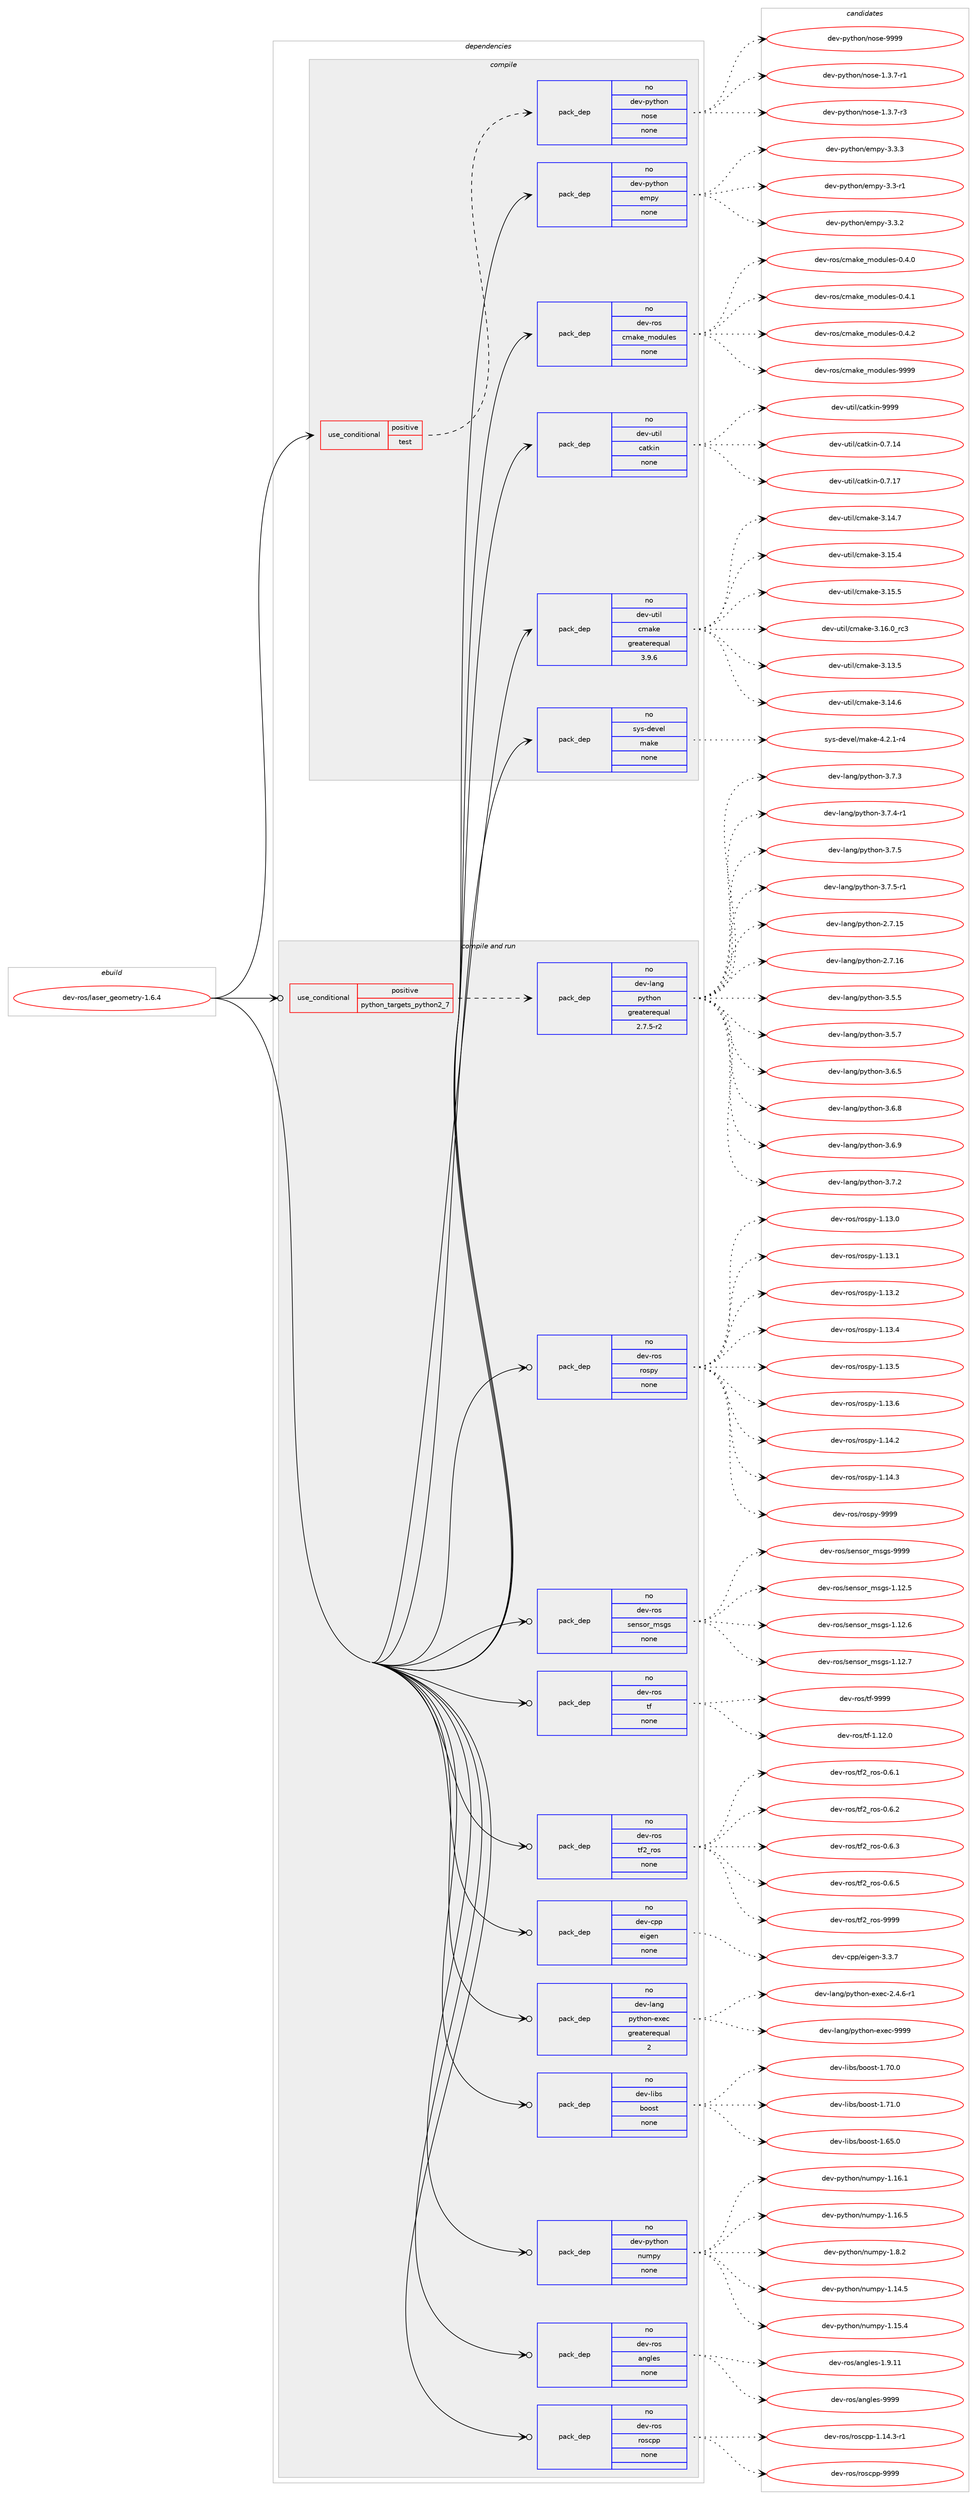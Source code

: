 digraph prolog {

# *************
# Graph options
# *************

newrank=true;
concentrate=true;
compound=true;
graph [rankdir=LR,fontname=Helvetica,fontsize=10,ranksep=1.5];#, ranksep=2.5, nodesep=0.2];
edge  [arrowhead=vee];
node  [fontname=Helvetica,fontsize=10];

# **********
# The ebuild
# **********

subgraph cluster_leftcol {
color=gray;
rank=same;
label=<<i>ebuild</i>>;
id [label="dev-ros/laser_geometry-1.6.4", color=red, width=4, href="../dev-ros/laser_geometry-1.6.4.svg"];
}

# ****************
# The dependencies
# ****************

subgraph cluster_midcol {
color=gray;
label=<<i>dependencies</i>>;
subgraph cluster_compile {
fillcolor="#eeeeee";
style=filled;
label=<<i>compile</i>>;
subgraph cond153707 {
dependency655436 [label=<<TABLE BORDER="0" CELLBORDER="1" CELLSPACING="0" CELLPADDING="4"><TR><TD ROWSPAN="3" CELLPADDING="10">use_conditional</TD></TR><TR><TD>positive</TD></TR><TR><TD>test</TD></TR></TABLE>>, shape=none, color=red];
subgraph pack489823 {
dependency655437 [label=<<TABLE BORDER="0" CELLBORDER="1" CELLSPACING="0" CELLPADDING="4" WIDTH="220"><TR><TD ROWSPAN="6" CELLPADDING="30">pack_dep</TD></TR><TR><TD WIDTH="110">no</TD></TR><TR><TD>dev-python</TD></TR><TR><TD>nose</TD></TR><TR><TD>none</TD></TR><TR><TD></TD></TR></TABLE>>, shape=none, color=blue];
}
dependency655436:e -> dependency655437:w [weight=20,style="dashed",arrowhead="vee"];
}
id:e -> dependency655436:w [weight=20,style="solid",arrowhead="vee"];
subgraph pack489824 {
dependency655438 [label=<<TABLE BORDER="0" CELLBORDER="1" CELLSPACING="0" CELLPADDING="4" WIDTH="220"><TR><TD ROWSPAN="6" CELLPADDING="30">pack_dep</TD></TR><TR><TD WIDTH="110">no</TD></TR><TR><TD>dev-python</TD></TR><TR><TD>empy</TD></TR><TR><TD>none</TD></TR><TR><TD></TD></TR></TABLE>>, shape=none, color=blue];
}
id:e -> dependency655438:w [weight=20,style="solid",arrowhead="vee"];
subgraph pack489825 {
dependency655439 [label=<<TABLE BORDER="0" CELLBORDER="1" CELLSPACING="0" CELLPADDING="4" WIDTH="220"><TR><TD ROWSPAN="6" CELLPADDING="30">pack_dep</TD></TR><TR><TD WIDTH="110">no</TD></TR><TR><TD>dev-ros</TD></TR><TR><TD>cmake_modules</TD></TR><TR><TD>none</TD></TR><TR><TD></TD></TR></TABLE>>, shape=none, color=blue];
}
id:e -> dependency655439:w [weight=20,style="solid",arrowhead="vee"];
subgraph pack489826 {
dependency655440 [label=<<TABLE BORDER="0" CELLBORDER="1" CELLSPACING="0" CELLPADDING="4" WIDTH="220"><TR><TD ROWSPAN="6" CELLPADDING="30">pack_dep</TD></TR><TR><TD WIDTH="110">no</TD></TR><TR><TD>dev-util</TD></TR><TR><TD>catkin</TD></TR><TR><TD>none</TD></TR><TR><TD></TD></TR></TABLE>>, shape=none, color=blue];
}
id:e -> dependency655440:w [weight=20,style="solid",arrowhead="vee"];
subgraph pack489827 {
dependency655441 [label=<<TABLE BORDER="0" CELLBORDER="1" CELLSPACING="0" CELLPADDING="4" WIDTH="220"><TR><TD ROWSPAN="6" CELLPADDING="30">pack_dep</TD></TR><TR><TD WIDTH="110">no</TD></TR><TR><TD>dev-util</TD></TR><TR><TD>cmake</TD></TR><TR><TD>greaterequal</TD></TR><TR><TD>3.9.6</TD></TR></TABLE>>, shape=none, color=blue];
}
id:e -> dependency655441:w [weight=20,style="solid",arrowhead="vee"];
subgraph pack489828 {
dependency655442 [label=<<TABLE BORDER="0" CELLBORDER="1" CELLSPACING="0" CELLPADDING="4" WIDTH="220"><TR><TD ROWSPAN="6" CELLPADDING="30">pack_dep</TD></TR><TR><TD WIDTH="110">no</TD></TR><TR><TD>sys-devel</TD></TR><TR><TD>make</TD></TR><TR><TD>none</TD></TR><TR><TD></TD></TR></TABLE>>, shape=none, color=blue];
}
id:e -> dependency655442:w [weight=20,style="solid",arrowhead="vee"];
}
subgraph cluster_compileandrun {
fillcolor="#eeeeee";
style=filled;
label=<<i>compile and run</i>>;
subgraph cond153708 {
dependency655443 [label=<<TABLE BORDER="0" CELLBORDER="1" CELLSPACING="0" CELLPADDING="4"><TR><TD ROWSPAN="3" CELLPADDING="10">use_conditional</TD></TR><TR><TD>positive</TD></TR><TR><TD>python_targets_python2_7</TD></TR></TABLE>>, shape=none, color=red];
subgraph pack489829 {
dependency655444 [label=<<TABLE BORDER="0" CELLBORDER="1" CELLSPACING="0" CELLPADDING="4" WIDTH="220"><TR><TD ROWSPAN="6" CELLPADDING="30">pack_dep</TD></TR><TR><TD WIDTH="110">no</TD></TR><TR><TD>dev-lang</TD></TR><TR><TD>python</TD></TR><TR><TD>greaterequal</TD></TR><TR><TD>2.7.5-r2</TD></TR></TABLE>>, shape=none, color=blue];
}
dependency655443:e -> dependency655444:w [weight=20,style="dashed",arrowhead="vee"];
}
id:e -> dependency655443:w [weight=20,style="solid",arrowhead="odotvee"];
subgraph pack489830 {
dependency655445 [label=<<TABLE BORDER="0" CELLBORDER="1" CELLSPACING="0" CELLPADDING="4" WIDTH="220"><TR><TD ROWSPAN="6" CELLPADDING="30">pack_dep</TD></TR><TR><TD WIDTH="110">no</TD></TR><TR><TD>dev-cpp</TD></TR><TR><TD>eigen</TD></TR><TR><TD>none</TD></TR><TR><TD></TD></TR></TABLE>>, shape=none, color=blue];
}
id:e -> dependency655445:w [weight=20,style="solid",arrowhead="odotvee"];
subgraph pack489831 {
dependency655446 [label=<<TABLE BORDER="0" CELLBORDER="1" CELLSPACING="0" CELLPADDING="4" WIDTH="220"><TR><TD ROWSPAN="6" CELLPADDING="30">pack_dep</TD></TR><TR><TD WIDTH="110">no</TD></TR><TR><TD>dev-lang</TD></TR><TR><TD>python-exec</TD></TR><TR><TD>greaterequal</TD></TR><TR><TD>2</TD></TR></TABLE>>, shape=none, color=blue];
}
id:e -> dependency655446:w [weight=20,style="solid",arrowhead="odotvee"];
subgraph pack489832 {
dependency655447 [label=<<TABLE BORDER="0" CELLBORDER="1" CELLSPACING="0" CELLPADDING="4" WIDTH="220"><TR><TD ROWSPAN="6" CELLPADDING="30">pack_dep</TD></TR><TR><TD WIDTH="110">no</TD></TR><TR><TD>dev-libs</TD></TR><TR><TD>boost</TD></TR><TR><TD>none</TD></TR><TR><TD></TD></TR></TABLE>>, shape=none, color=blue];
}
id:e -> dependency655447:w [weight=20,style="solid",arrowhead="odotvee"];
subgraph pack489833 {
dependency655448 [label=<<TABLE BORDER="0" CELLBORDER="1" CELLSPACING="0" CELLPADDING="4" WIDTH="220"><TR><TD ROWSPAN="6" CELLPADDING="30">pack_dep</TD></TR><TR><TD WIDTH="110">no</TD></TR><TR><TD>dev-python</TD></TR><TR><TD>numpy</TD></TR><TR><TD>none</TD></TR><TR><TD></TD></TR></TABLE>>, shape=none, color=blue];
}
id:e -> dependency655448:w [weight=20,style="solid",arrowhead="odotvee"];
subgraph pack489834 {
dependency655449 [label=<<TABLE BORDER="0" CELLBORDER="1" CELLSPACING="0" CELLPADDING="4" WIDTH="220"><TR><TD ROWSPAN="6" CELLPADDING="30">pack_dep</TD></TR><TR><TD WIDTH="110">no</TD></TR><TR><TD>dev-ros</TD></TR><TR><TD>angles</TD></TR><TR><TD>none</TD></TR><TR><TD></TD></TR></TABLE>>, shape=none, color=blue];
}
id:e -> dependency655449:w [weight=20,style="solid",arrowhead="odotvee"];
subgraph pack489835 {
dependency655450 [label=<<TABLE BORDER="0" CELLBORDER="1" CELLSPACING="0" CELLPADDING="4" WIDTH="220"><TR><TD ROWSPAN="6" CELLPADDING="30">pack_dep</TD></TR><TR><TD WIDTH="110">no</TD></TR><TR><TD>dev-ros</TD></TR><TR><TD>roscpp</TD></TR><TR><TD>none</TD></TR><TR><TD></TD></TR></TABLE>>, shape=none, color=blue];
}
id:e -> dependency655450:w [weight=20,style="solid",arrowhead="odotvee"];
subgraph pack489836 {
dependency655451 [label=<<TABLE BORDER="0" CELLBORDER="1" CELLSPACING="0" CELLPADDING="4" WIDTH="220"><TR><TD ROWSPAN="6" CELLPADDING="30">pack_dep</TD></TR><TR><TD WIDTH="110">no</TD></TR><TR><TD>dev-ros</TD></TR><TR><TD>rospy</TD></TR><TR><TD>none</TD></TR><TR><TD></TD></TR></TABLE>>, shape=none, color=blue];
}
id:e -> dependency655451:w [weight=20,style="solid",arrowhead="odotvee"];
subgraph pack489837 {
dependency655452 [label=<<TABLE BORDER="0" CELLBORDER="1" CELLSPACING="0" CELLPADDING="4" WIDTH="220"><TR><TD ROWSPAN="6" CELLPADDING="30">pack_dep</TD></TR><TR><TD WIDTH="110">no</TD></TR><TR><TD>dev-ros</TD></TR><TR><TD>sensor_msgs</TD></TR><TR><TD>none</TD></TR><TR><TD></TD></TR></TABLE>>, shape=none, color=blue];
}
id:e -> dependency655452:w [weight=20,style="solid",arrowhead="odotvee"];
subgraph pack489838 {
dependency655453 [label=<<TABLE BORDER="0" CELLBORDER="1" CELLSPACING="0" CELLPADDING="4" WIDTH="220"><TR><TD ROWSPAN="6" CELLPADDING="30">pack_dep</TD></TR><TR><TD WIDTH="110">no</TD></TR><TR><TD>dev-ros</TD></TR><TR><TD>tf</TD></TR><TR><TD>none</TD></TR><TR><TD></TD></TR></TABLE>>, shape=none, color=blue];
}
id:e -> dependency655453:w [weight=20,style="solid",arrowhead="odotvee"];
subgraph pack489839 {
dependency655454 [label=<<TABLE BORDER="0" CELLBORDER="1" CELLSPACING="0" CELLPADDING="4" WIDTH="220"><TR><TD ROWSPAN="6" CELLPADDING="30">pack_dep</TD></TR><TR><TD WIDTH="110">no</TD></TR><TR><TD>dev-ros</TD></TR><TR><TD>tf2_ros</TD></TR><TR><TD>none</TD></TR><TR><TD></TD></TR></TABLE>>, shape=none, color=blue];
}
id:e -> dependency655454:w [weight=20,style="solid",arrowhead="odotvee"];
}
subgraph cluster_run {
fillcolor="#eeeeee";
style=filled;
label=<<i>run</i>>;
}
}

# **************
# The candidates
# **************

subgraph cluster_choices {
rank=same;
color=gray;
label=<<i>candidates</i>>;

subgraph choice489823 {
color=black;
nodesep=1;
choice10010111845112121116104111110471101111151014549465146554511449 [label="dev-python/nose-1.3.7-r1", color=red, width=4,href="../dev-python/nose-1.3.7-r1.svg"];
choice10010111845112121116104111110471101111151014549465146554511451 [label="dev-python/nose-1.3.7-r3", color=red, width=4,href="../dev-python/nose-1.3.7-r3.svg"];
choice10010111845112121116104111110471101111151014557575757 [label="dev-python/nose-9999", color=red, width=4,href="../dev-python/nose-9999.svg"];
dependency655437:e -> choice10010111845112121116104111110471101111151014549465146554511449:w [style=dotted,weight="100"];
dependency655437:e -> choice10010111845112121116104111110471101111151014549465146554511451:w [style=dotted,weight="100"];
dependency655437:e -> choice10010111845112121116104111110471101111151014557575757:w [style=dotted,weight="100"];
}
subgraph choice489824 {
color=black;
nodesep=1;
choice1001011184511212111610411111047101109112121455146514511449 [label="dev-python/empy-3.3-r1", color=red, width=4,href="../dev-python/empy-3.3-r1.svg"];
choice1001011184511212111610411111047101109112121455146514650 [label="dev-python/empy-3.3.2", color=red, width=4,href="../dev-python/empy-3.3.2.svg"];
choice1001011184511212111610411111047101109112121455146514651 [label="dev-python/empy-3.3.3", color=red, width=4,href="../dev-python/empy-3.3.3.svg"];
dependency655438:e -> choice1001011184511212111610411111047101109112121455146514511449:w [style=dotted,weight="100"];
dependency655438:e -> choice1001011184511212111610411111047101109112121455146514650:w [style=dotted,weight="100"];
dependency655438:e -> choice1001011184511212111610411111047101109112121455146514651:w [style=dotted,weight="100"];
}
subgraph choice489825 {
color=black;
nodesep=1;
choice1001011184511411111547991099710710195109111100117108101115454846524648 [label="dev-ros/cmake_modules-0.4.0", color=red, width=4,href="../dev-ros/cmake_modules-0.4.0.svg"];
choice1001011184511411111547991099710710195109111100117108101115454846524649 [label="dev-ros/cmake_modules-0.4.1", color=red, width=4,href="../dev-ros/cmake_modules-0.4.1.svg"];
choice1001011184511411111547991099710710195109111100117108101115454846524650 [label="dev-ros/cmake_modules-0.4.2", color=red, width=4,href="../dev-ros/cmake_modules-0.4.2.svg"];
choice10010111845114111115479910997107101951091111001171081011154557575757 [label="dev-ros/cmake_modules-9999", color=red, width=4,href="../dev-ros/cmake_modules-9999.svg"];
dependency655439:e -> choice1001011184511411111547991099710710195109111100117108101115454846524648:w [style=dotted,weight="100"];
dependency655439:e -> choice1001011184511411111547991099710710195109111100117108101115454846524649:w [style=dotted,weight="100"];
dependency655439:e -> choice1001011184511411111547991099710710195109111100117108101115454846524650:w [style=dotted,weight="100"];
dependency655439:e -> choice10010111845114111115479910997107101951091111001171081011154557575757:w [style=dotted,weight="100"];
}
subgraph choice489826 {
color=black;
nodesep=1;
choice1001011184511711610510847999711610710511045484655464952 [label="dev-util/catkin-0.7.14", color=red, width=4,href="../dev-util/catkin-0.7.14.svg"];
choice1001011184511711610510847999711610710511045484655464955 [label="dev-util/catkin-0.7.17", color=red, width=4,href="../dev-util/catkin-0.7.17.svg"];
choice100101118451171161051084799971161071051104557575757 [label="dev-util/catkin-9999", color=red, width=4,href="../dev-util/catkin-9999.svg"];
dependency655440:e -> choice1001011184511711610510847999711610710511045484655464952:w [style=dotted,weight="100"];
dependency655440:e -> choice1001011184511711610510847999711610710511045484655464955:w [style=dotted,weight="100"];
dependency655440:e -> choice100101118451171161051084799971161071051104557575757:w [style=dotted,weight="100"];
}
subgraph choice489827 {
color=black;
nodesep=1;
choice1001011184511711610510847991099710710145514649514653 [label="dev-util/cmake-3.13.5", color=red, width=4,href="../dev-util/cmake-3.13.5.svg"];
choice1001011184511711610510847991099710710145514649524654 [label="dev-util/cmake-3.14.6", color=red, width=4,href="../dev-util/cmake-3.14.6.svg"];
choice1001011184511711610510847991099710710145514649524655 [label="dev-util/cmake-3.14.7", color=red, width=4,href="../dev-util/cmake-3.14.7.svg"];
choice1001011184511711610510847991099710710145514649534652 [label="dev-util/cmake-3.15.4", color=red, width=4,href="../dev-util/cmake-3.15.4.svg"];
choice1001011184511711610510847991099710710145514649534653 [label="dev-util/cmake-3.15.5", color=red, width=4,href="../dev-util/cmake-3.15.5.svg"];
choice1001011184511711610510847991099710710145514649544648951149951 [label="dev-util/cmake-3.16.0_rc3", color=red, width=4,href="../dev-util/cmake-3.16.0_rc3.svg"];
dependency655441:e -> choice1001011184511711610510847991099710710145514649514653:w [style=dotted,weight="100"];
dependency655441:e -> choice1001011184511711610510847991099710710145514649524654:w [style=dotted,weight="100"];
dependency655441:e -> choice1001011184511711610510847991099710710145514649524655:w [style=dotted,weight="100"];
dependency655441:e -> choice1001011184511711610510847991099710710145514649534652:w [style=dotted,weight="100"];
dependency655441:e -> choice1001011184511711610510847991099710710145514649534653:w [style=dotted,weight="100"];
dependency655441:e -> choice1001011184511711610510847991099710710145514649544648951149951:w [style=dotted,weight="100"];
}
subgraph choice489828 {
color=black;
nodesep=1;
choice1151211154510010111810110847109971071014552465046494511452 [label="sys-devel/make-4.2.1-r4", color=red, width=4,href="../sys-devel/make-4.2.1-r4.svg"];
dependency655442:e -> choice1151211154510010111810110847109971071014552465046494511452:w [style=dotted,weight="100"];
}
subgraph choice489829 {
color=black;
nodesep=1;
choice10010111845108971101034711212111610411111045504655464953 [label="dev-lang/python-2.7.15", color=red, width=4,href="../dev-lang/python-2.7.15.svg"];
choice10010111845108971101034711212111610411111045504655464954 [label="dev-lang/python-2.7.16", color=red, width=4,href="../dev-lang/python-2.7.16.svg"];
choice100101118451089711010347112121116104111110455146534653 [label="dev-lang/python-3.5.5", color=red, width=4,href="../dev-lang/python-3.5.5.svg"];
choice100101118451089711010347112121116104111110455146534655 [label="dev-lang/python-3.5.7", color=red, width=4,href="../dev-lang/python-3.5.7.svg"];
choice100101118451089711010347112121116104111110455146544653 [label="dev-lang/python-3.6.5", color=red, width=4,href="../dev-lang/python-3.6.5.svg"];
choice100101118451089711010347112121116104111110455146544656 [label="dev-lang/python-3.6.8", color=red, width=4,href="../dev-lang/python-3.6.8.svg"];
choice100101118451089711010347112121116104111110455146544657 [label="dev-lang/python-3.6.9", color=red, width=4,href="../dev-lang/python-3.6.9.svg"];
choice100101118451089711010347112121116104111110455146554650 [label="dev-lang/python-3.7.2", color=red, width=4,href="../dev-lang/python-3.7.2.svg"];
choice100101118451089711010347112121116104111110455146554651 [label="dev-lang/python-3.7.3", color=red, width=4,href="../dev-lang/python-3.7.3.svg"];
choice1001011184510897110103471121211161041111104551465546524511449 [label="dev-lang/python-3.7.4-r1", color=red, width=4,href="../dev-lang/python-3.7.4-r1.svg"];
choice100101118451089711010347112121116104111110455146554653 [label="dev-lang/python-3.7.5", color=red, width=4,href="../dev-lang/python-3.7.5.svg"];
choice1001011184510897110103471121211161041111104551465546534511449 [label="dev-lang/python-3.7.5-r1", color=red, width=4,href="../dev-lang/python-3.7.5-r1.svg"];
dependency655444:e -> choice10010111845108971101034711212111610411111045504655464953:w [style=dotted,weight="100"];
dependency655444:e -> choice10010111845108971101034711212111610411111045504655464954:w [style=dotted,weight="100"];
dependency655444:e -> choice100101118451089711010347112121116104111110455146534653:w [style=dotted,weight="100"];
dependency655444:e -> choice100101118451089711010347112121116104111110455146534655:w [style=dotted,weight="100"];
dependency655444:e -> choice100101118451089711010347112121116104111110455146544653:w [style=dotted,weight="100"];
dependency655444:e -> choice100101118451089711010347112121116104111110455146544656:w [style=dotted,weight="100"];
dependency655444:e -> choice100101118451089711010347112121116104111110455146544657:w [style=dotted,weight="100"];
dependency655444:e -> choice100101118451089711010347112121116104111110455146554650:w [style=dotted,weight="100"];
dependency655444:e -> choice100101118451089711010347112121116104111110455146554651:w [style=dotted,weight="100"];
dependency655444:e -> choice1001011184510897110103471121211161041111104551465546524511449:w [style=dotted,weight="100"];
dependency655444:e -> choice100101118451089711010347112121116104111110455146554653:w [style=dotted,weight="100"];
dependency655444:e -> choice1001011184510897110103471121211161041111104551465546534511449:w [style=dotted,weight="100"];
}
subgraph choice489830 {
color=black;
nodesep=1;
choice100101118459911211247101105103101110455146514655 [label="dev-cpp/eigen-3.3.7", color=red, width=4,href="../dev-cpp/eigen-3.3.7.svg"];
dependency655445:e -> choice100101118459911211247101105103101110455146514655:w [style=dotted,weight="100"];
}
subgraph choice489831 {
color=black;
nodesep=1;
choice10010111845108971101034711212111610411111045101120101994550465246544511449 [label="dev-lang/python-exec-2.4.6-r1", color=red, width=4,href="../dev-lang/python-exec-2.4.6-r1.svg"];
choice10010111845108971101034711212111610411111045101120101994557575757 [label="dev-lang/python-exec-9999", color=red, width=4,href="../dev-lang/python-exec-9999.svg"];
dependency655446:e -> choice10010111845108971101034711212111610411111045101120101994550465246544511449:w [style=dotted,weight="100"];
dependency655446:e -> choice10010111845108971101034711212111610411111045101120101994557575757:w [style=dotted,weight="100"];
}
subgraph choice489832 {
color=black;
nodesep=1;
choice1001011184510810598115479811111111511645494654534648 [label="dev-libs/boost-1.65.0", color=red, width=4,href="../dev-libs/boost-1.65.0.svg"];
choice1001011184510810598115479811111111511645494655484648 [label="dev-libs/boost-1.70.0", color=red, width=4,href="../dev-libs/boost-1.70.0.svg"];
choice1001011184510810598115479811111111511645494655494648 [label="dev-libs/boost-1.71.0", color=red, width=4,href="../dev-libs/boost-1.71.0.svg"];
dependency655447:e -> choice1001011184510810598115479811111111511645494654534648:w [style=dotted,weight="100"];
dependency655447:e -> choice1001011184510810598115479811111111511645494655484648:w [style=dotted,weight="100"];
dependency655447:e -> choice1001011184510810598115479811111111511645494655494648:w [style=dotted,weight="100"];
}
subgraph choice489833 {
color=black;
nodesep=1;
choice100101118451121211161041111104711011710911212145494649524653 [label="dev-python/numpy-1.14.5", color=red, width=4,href="../dev-python/numpy-1.14.5.svg"];
choice100101118451121211161041111104711011710911212145494649534652 [label="dev-python/numpy-1.15.4", color=red, width=4,href="../dev-python/numpy-1.15.4.svg"];
choice100101118451121211161041111104711011710911212145494649544649 [label="dev-python/numpy-1.16.1", color=red, width=4,href="../dev-python/numpy-1.16.1.svg"];
choice100101118451121211161041111104711011710911212145494649544653 [label="dev-python/numpy-1.16.5", color=red, width=4,href="../dev-python/numpy-1.16.5.svg"];
choice1001011184511212111610411111047110117109112121454946564650 [label="dev-python/numpy-1.8.2", color=red, width=4,href="../dev-python/numpy-1.8.2.svg"];
dependency655448:e -> choice100101118451121211161041111104711011710911212145494649524653:w [style=dotted,weight="100"];
dependency655448:e -> choice100101118451121211161041111104711011710911212145494649534652:w [style=dotted,weight="100"];
dependency655448:e -> choice100101118451121211161041111104711011710911212145494649544649:w [style=dotted,weight="100"];
dependency655448:e -> choice100101118451121211161041111104711011710911212145494649544653:w [style=dotted,weight="100"];
dependency655448:e -> choice1001011184511212111610411111047110117109112121454946564650:w [style=dotted,weight="100"];
}
subgraph choice489834 {
color=black;
nodesep=1;
choice10010111845114111115479711010310810111545494657464949 [label="dev-ros/angles-1.9.11", color=red, width=4,href="../dev-ros/angles-1.9.11.svg"];
choice1001011184511411111547971101031081011154557575757 [label="dev-ros/angles-9999", color=red, width=4,href="../dev-ros/angles-9999.svg"];
dependency655449:e -> choice10010111845114111115479711010310810111545494657464949:w [style=dotted,weight="100"];
dependency655449:e -> choice1001011184511411111547971101031081011154557575757:w [style=dotted,weight="100"];
}
subgraph choice489835 {
color=black;
nodesep=1;
choice100101118451141111154711411111599112112454946495246514511449 [label="dev-ros/roscpp-1.14.3-r1", color=red, width=4,href="../dev-ros/roscpp-1.14.3-r1.svg"];
choice1001011184511411111547114111115991121124557575757 [label="dev-ros/roscpp-9999", color=red, width=4,href="../dev-ros/roscpp-9999.svg"];
dependency655450:e -> choice100101118451141111154711411111599112112454946495246514511449:w [style=dotted,weight="100"];
dependency655450:e -> choice1001011184511411111547114111115991121124557575757:w [style=dotted,weight="100"];
}
subgraph choice489836 {
color=black;
nodesep=1;
choice100101118451141111154711411111511212145494649514648 [label="dev-ros/rospy-1.13.0", color=red, width=4,href="../dev-ros/rospy-1.13.0.svg"];
choice100101118451141111154711411111511212145494649514649 [label="dev-ros/rospy-1.13.1", color=red, width=4,href="../dev-ros/rospy-1.13.1.svg"];
choice100101118451141111154711411111511212145494649514650 [label="dev-ros/rospy-1.13.2", color=red, width=4,href="../dev-ros/rospy-1.13.2.svg"];
choice100101118451141111154711411111511212145494649514652 [label="dev-ros/rospy-1.13.4", color=red, width=4,href="../dev-ros/rospy-1.13.4.svg"];
choice100101118451141111154711411111511212145494649514653 [label="dev-ros/rospy-1.13.5", color=red, width=4,href="../dev-ros/rospy-1.13.5.svg"];
choice100101118451141111154711411111511212145494649514654 [label="dev-ros/rospy-1.13.6", color=red, width=4,href="../dev-ros/rospy-1.13.6.svg"];
choice100101118451141111154711411111511212145494649524650 [label="dev-ros/rospy-1.14.2", color=red, width=4,href="../dev-ros/rospy-1.14.2.svg"];
choice100101118451141111154711411111511212145494649524651 [label="dev-ros/rospy-1.14.3", color=red, width=4,href="../dev-ros/rospy-1.14.3.svg"];
choice10010111845114111115471141111151121214557575757 [label="dev-ros/rospy-9999", color=red, width=4,href="../dev-ros/rospy-9999.svg"];
dependency655451:e -> choice100101118451141111154711411111511212145494649514648:w [style=dotted,weight="100"];
dependency655451:e -> choice100101118451141111154711411111511212145494649514649:w [style=dotted,weight="100"];
dependency655451:e -> choice100101118451141111154711411111511212145494649514650:w [style=dotted,weight="100"];
dependency655451:e -> choice100101118451141111154711411111511212145494649514652:w [style=dotted,weight="100"];
dependency655451:e -> choice100101118451141111154711411111511212145494649514653:w [style=dotted,weight="100"];
dependency655451:e -> choice100101118451141111154711411111511212145494649514654:w [style=dotted,weight="100"];
dependency655451:e -> choice100101118451141111154711411111511212145494649524650:w [style=dotted,weight="100"];
dependency655451:e -> choice100101118451141111154711411111511212145494649524651:w [style=dotted,weight="100"];
dependency655451:e -> choice10010111845114111115471141111151121214557575757:w [style=dotted,weight="100"];
}
subgraph choice489837 {
color=black;
nodesep=1;
choice10010111845114111115471151011101151111149510911510311545494649504653 [label="dev-ros/sensor_msgs-1.12.5", color=red, width=4,href="../dev-ros/sensor_msgs-1.12.5.svg"];
choice10010111845114111115471151011101151111149510911510311545494649504654 [label="dev-ros/sensor_msgs-1.12.6", color=red, width=4,href="../dev-ros/sensor_msgs-1.12.6.svg"];
choice10010111845114111115471151011101151111149510911510311545494649504655 [label="dev-ros/sensor_msgs-1.12.7", color=red, width=4,href="../dev-ros/sensor_msgs-1.12.7.svg"];
choice1001011184511411111547115101110115111114951091151031154557575757 [label="dev-ros/sensor_msgs-9999", color=red, width=4,href="../dev-ros/sensor_msgs-9999.svg"];
dependency655452:e -> choice10010111845114111115471151011101151111149510911510311545494649504653:w [style=dotted,weight="100"];
dependency655452:e -> choice10010111845114111115471151011101151111149510911510311545494649504654:w [style=dotted,weight="100"];
dependency655452:e -> choice10010111845114111115471151011101151111149510911510311545494649504655:w [style=dotted,weight="100"];
dependency655452:e -> choice1001011184511411111547115101110115111114951091151031154557575757:w [style=dotted,weight="100"];
}
subgraph choice489838 {
color=black;
nodesep=1;
choice100101118451141111154711610245494649504648 [label="dev-ros/tf-1.12.0", color=red, width=4,href="../dev-ros/tf-1.12.0.svg"];
choice10010111845114111115471161024557575757 [label="dev-ros/tf-9999", color=red, width=4,href="../dev-ros/tf-9999.svg"];
dependency655453:e -> choice100101118451141111154711610245494649504648:w [style=dotted,weight="100"];
dependency655453:e -> choice10010111845114111115471161024557575757:w [style=dotted,weight="100"];
}
subgraph choice489839 {
color=black;
nodesep=1;
choice10010111845114111115471161025095114111115454846544649 [label="dev-ros/tf2_ros-0.6.1", color=red, width=4,href="../dev-ros/tf2_ros-0.6.1.svg"];
choice10010111845114111115471161025095114111115454846544650 [label="dev-ros/tf2_ros-0.6.2", color=red, width=4,href="../dev-ros/tf2_ros-0.6.2.svg"];
choice10010111845114111115471161025095114111115454846544651 [label="dev-ros/tf2_ros-0.6.3", color=red, width=4,href="../dev-ros/tf2_ros-0.6.3.svg"];
choice10010111845114111115471161025095114111115454846544653 [label="dev-ros/tf2_ros-0.6.5", color=red, width=4,href="../dev-ros/tf2_ros-0.6.5.svg"];
choice100101118451141111154711610250951141111154557575757 [label="dev-ros/tf2_ros-9999", color=red, width=4,href="../dev-ros/tf2_ros-9999.svg"];
dependency655454:e -> choice10010111845114111115471161025095114111115454846544649:w [style=dotted,weight="100"];
dependency655454:e -> choice10010111845114111115471161025095114111115454846544650:w [style=dotted,weight="100"];
dependency655454:e -> choice10010111845114111115471161025095114111115454846544651:w [style=dotted,weight="100"];
dependency655454:e -> choice10010111845114111115471161025095114111115454846544653:w [style=dotted,weight="100"];
dependency655454:e -> choice100101118451141111154711610250951141111154557575757:w [style=dotted,weight="100"];
}
}

}
